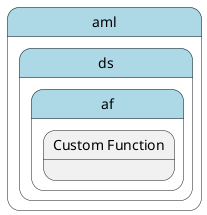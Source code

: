 @startuml
left to right direction


state "aml" as aml #lightblue {
state "ds" as amlds #lightblue {
state "af" as amldsaf #lightblue {
}
}
}


state amldsaf #lightblue {
    state "Custom Function" as affunction {
    }
}





@enduml

